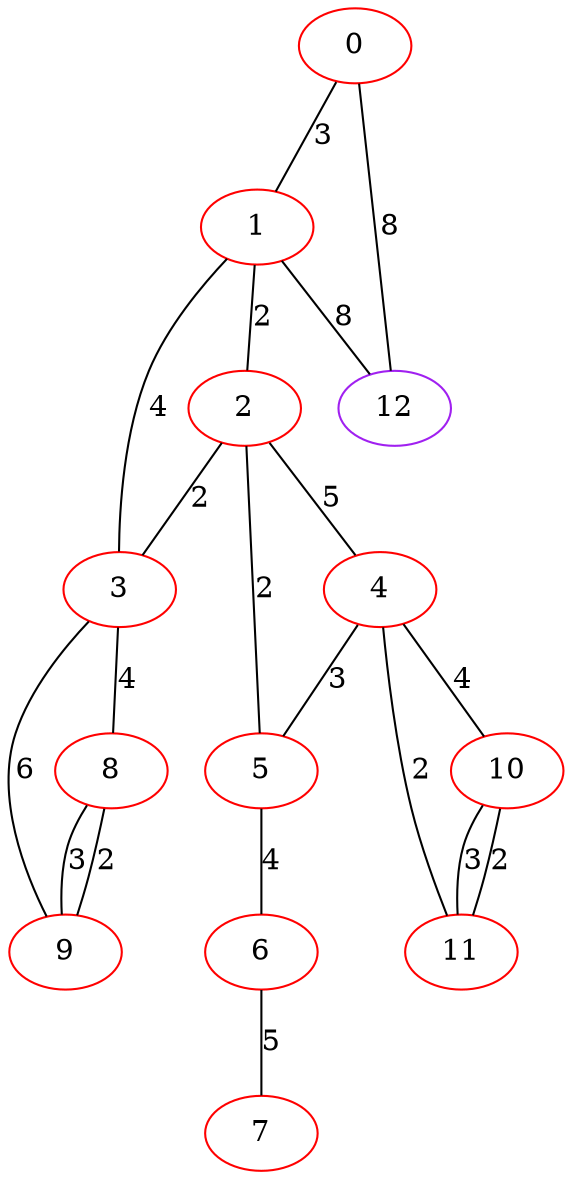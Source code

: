 graph "" {
0 [color=red, weight=1];
1 [color=red, weight=1];
2 [color=red, weight=1];
3 [color=red, weight=1];
4 [color=red, weight=1];
5 [color=red, weight=1];
6 [color=red, weight=1];
7 [color=red, weight=1];
8 [color=red, weight=1];
9 [color=red, weight=1];
10 [color=red, weight=1];
11 [color=red, weight=1];
12 [color=purple, weight=4];
0 -- 1  [key=0, label=3];
0 -- 12  [key=0, label=8];
1 -- 2  [key=0, label=2];
1 -- 3  [key=0, label=4];
1 -- 12  [key=0, label=8];
2 -- 3  [key=0, label=2];
2 -- 4  [key=0, label=5];
2 -- 5  [key=0, label=2];
3 -- 8  [key=0, label=4];
3 -- 9  [key=0, label=6];
4 -- 11  [key=0, label=2];
4 -- 10  [key=0, label=4];
4 -- 5  [key=0, label=3];
5 -- 6  [key=0, label=4];
6 -- 7  [key=0, label=5];
8 -- 9  [key=0, label=3];
8 -- 9  [key=1, label=2];
10 -- 11  [key=0, label=3];
10 -- 11  [key=1, label=2];
}
